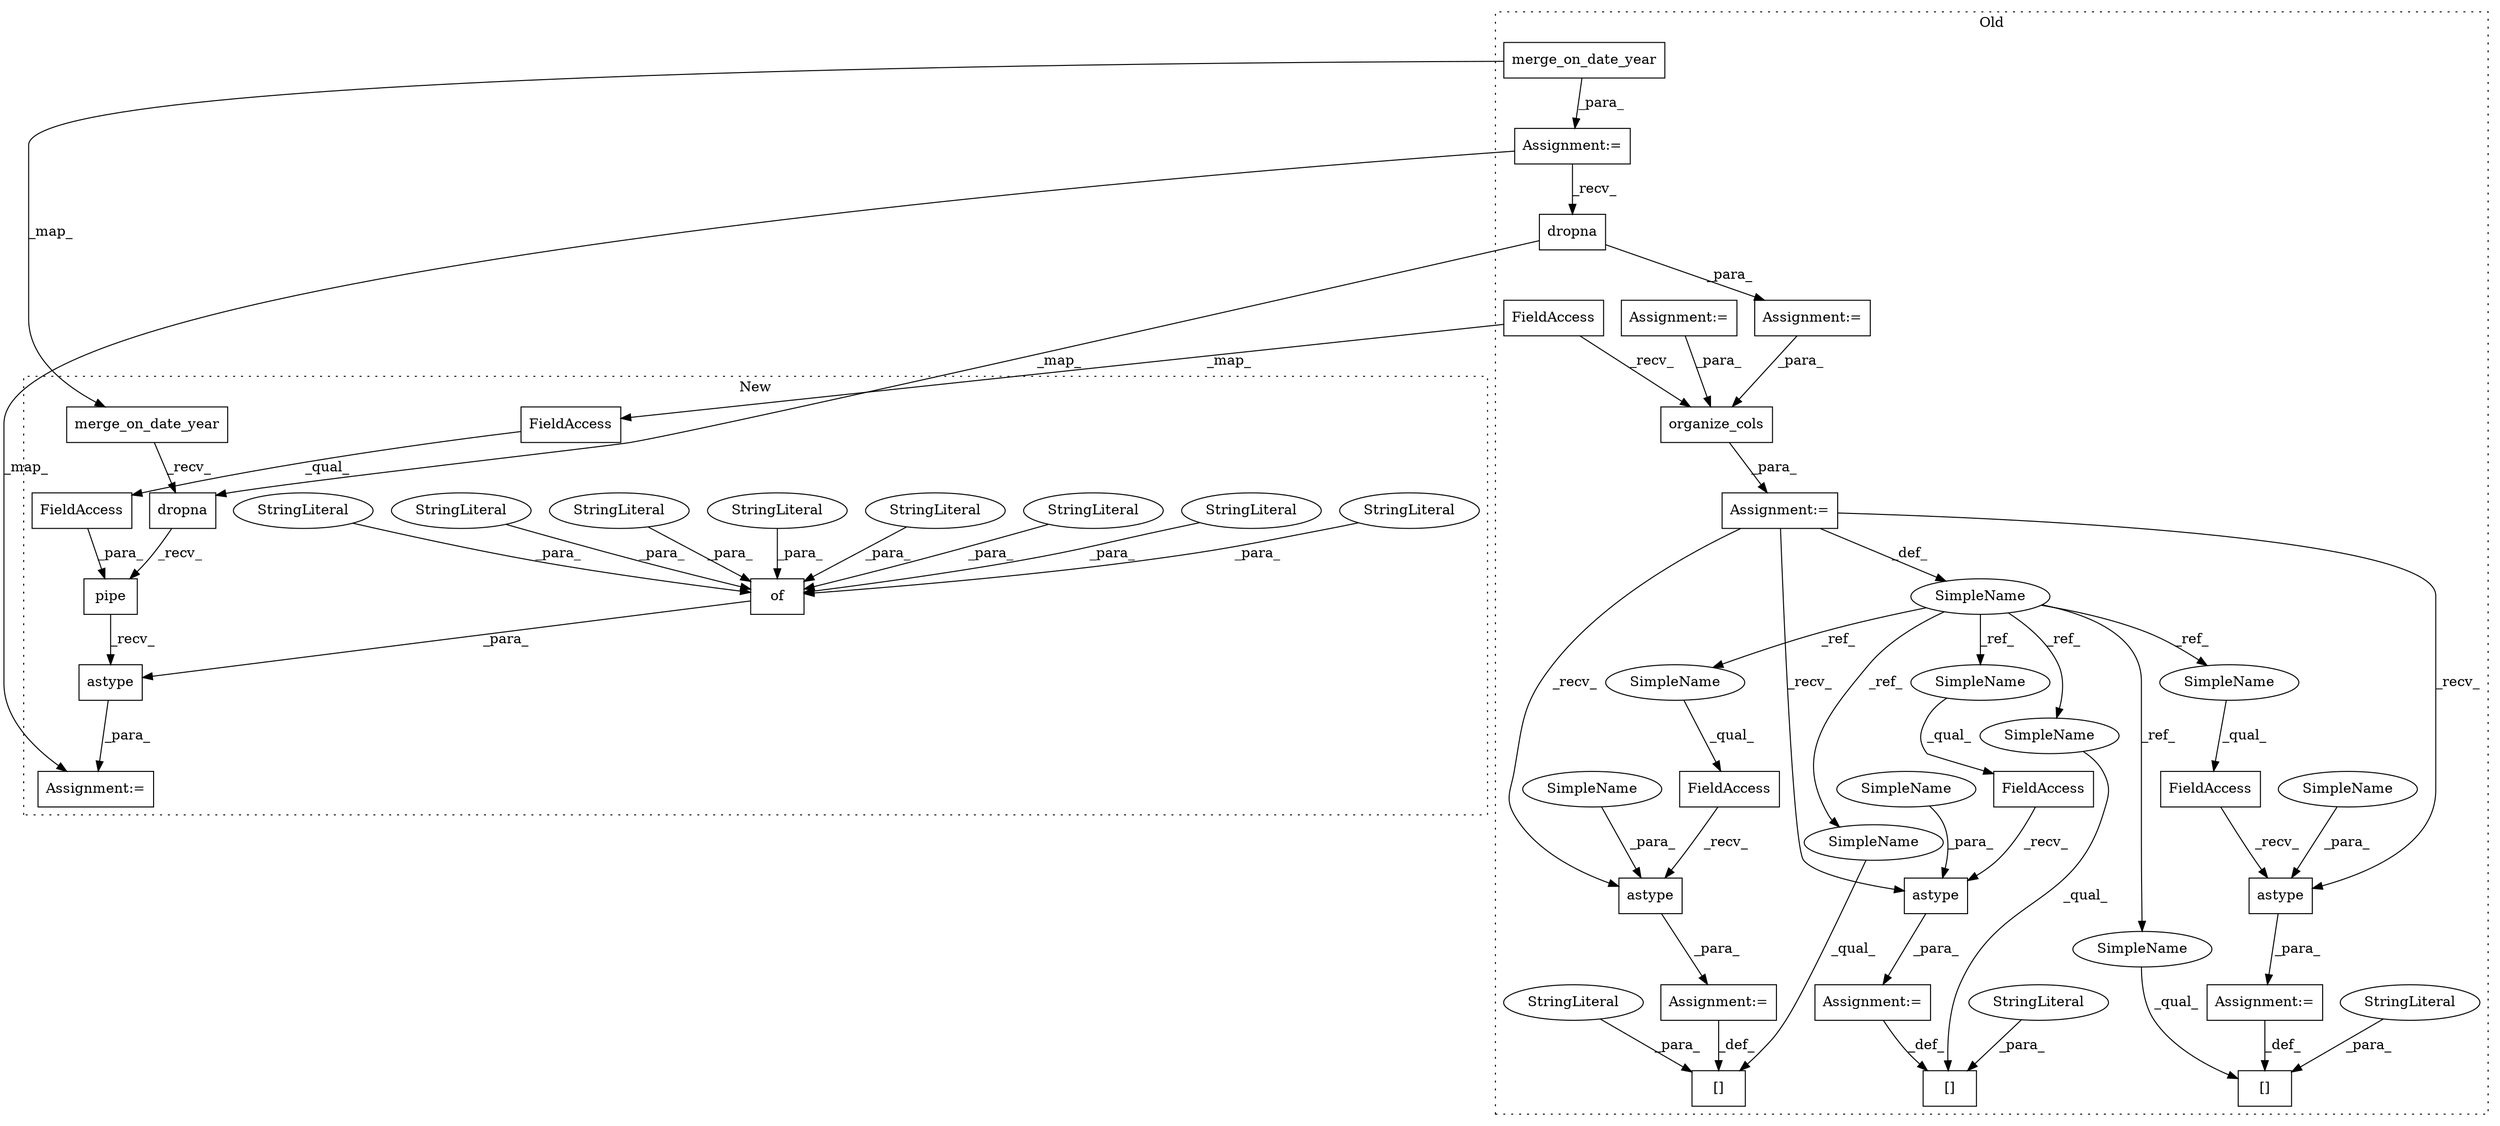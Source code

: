 digraph G {
subgraph cluster0 {
1 [label="organize_cols" a="32" s="6546,6577" l="14,1" shape="box"];
3 [label="[]" a="2" s="6644,6666" l="7,1" shape="box"];
5 [label="merge_on_date_year" a="32" s="6144,6205" l="19,1" shape="box"];
6 [label="[]" a="2" s="6770,6794" l="7,1" shape="box"];
8 [label="FieldAccess" a="22" s="6607" l="19" shape="box"];
9 [label="[]" a="2" s="6584,6605" l="7,1" shape="box"];
10 [label="FieldAccess" a="22" s="6796" l="22" shape="box"];
11 [label="FieldAccess" a="22" s="6668" l="20" shape="box"];
12 [label="SimpleName" a="42" s="6526" l="6" shape="ellipse"];
13 [label="dropna" a="32" s="6226,6282" l="7,1" shape="box"];
15 [label="Assignment:=" a="7" s="6390" l="1" shape="box"];
16 [label="Assignment:=" a="7" s="6667" l="1" shape="box"];
17 [label="Assignment:=" a="7" s="6218" l="1" shape="box"];
18 [label="Assignment:=" a="7" s="6606" l="1" shape="box"];
21 [label="StringLiteral" a="45" s="6777" l="17" shape="ellipse"];
22 [label="Assignment:=" a="7" s="6532" l="1" shape="box"];
23 [label="Assignment:=" a="7" s="6795" l="1" shape="box"];
24 [label="StringLiteral" a="45" s="6591" l="14" shape="ellipse"];
26 [label="StringLiteral" a="45" s="6651" l="15" shape="ellipse"];
28 [label="astype" a="32" s="6627,6637" l="7,1" shape="box"];
29 [label="astype" a="32" s="6819,6829" l="7,1" shape="box"];
36 [label="Assignment:=" a="7" s="6130" l="1" shape="box"];
38 [label="astype" a="32" s="6689,6699" l="7,1" shape="box"];
39 [label="FieldAccess" a="22" s="6533" l="12" shape="box"];
41 [label="SimpleName" a="42" s="6796" l="6" shape="ellipse"];
42 [label="SimpleName" a="42" s="6584" l="6" shape="ellipse"];
43 [label="SimpleName" a="42" s="6668" l="6" shape="ellipse"];
44 [label="SimpleName" a="42" s="6607" l="6" shape="ellipse"];
45 [label="SimpleName" a="42" s="6770" l="6" shape="ellipse"];
46 [label="SimpleName" a="42" s="6644" l="6" shape="ellipse"];
47 [label="SimpleName" a="42" s="6696" l="3" shape="ellipse"];
48 [label="SimpleName" a="42" s="6634" l="3" shape="ellipse"];
49 [label="SimpleName" a="42" s="6826" l="3" shape="ellipse"];
label = "Old";
style="dotted";
}
subgraph cluster1 {
2 [label="pipe" a="32" s="5985,6146" l="5,1" shape="box"];
4 [label="merge_on_date_year" a="32" s="5883,5944" l="19,1" shape="box"];
7 [label="FieldAccess" a="22" s="5990" l="26" shape="box"];
14 [label="dropna" a="32" s="5946,5983" l="7,1" shape="box"];
19 [label="astype" a="32" s="6148,6260" l="7,1" shape="box"];
20 [label="of" a="32" s="6159,6259" l="3,1" shape="box"];
25 [label="StringLiteral" a="45" s="6162" l="14" shape="ellipse"];
27 [label="StringLiteral" a="45" s="6226" l="7" shape="ellipse"];
30 [label="StringLiteral" a="45" s="6252" l="7" shape="ellipse"];
31 [label="StringLiteral" a="45" s="6177" l="7" shape="ellipse"];
32 [label="StringLiteral" a="45" s="6185" l="15" shape="ellipse"];
33 [label="StringLiteral" a="45" s="6201" l="7" shape="ellipse"];
34 [label="StringLiteral" a="45" s="6209" l="16" shape="ellipse"];
35 [label="StringLiteral" a="45" s="6234" l="17" shape="ellipse"];
37 [label="Assignment:=" a="7" s="5869" l="1" shape="box"];
40 [label="FieldAccess" a="22" s="5990" l="12" shape="box"];
label = "New";
style="dotted";
}
1 -> 22 [label="_para_"];
2 -> 19 [label="_recv_"];
4 -> 14 [label="_recv_"];
5 -> 4 [label="_map_"];
5 -> 36 [label="_para_"];
7 -> 2 [label="_para_"];
8 -> 28 [label="_recv_"];
10 -> 29 [label="_recv_"];
11 -> 38 [label="_recv_"];
12 -> 41 [label="_ref_"];
12 -> 42 [label="_ref_"];
12 -> 45 [label="_ref_"];
12 -> 43 [label="_ref_"];
12 -> 44 [label="_ref_"];
12 -> 46 [label="_ref_"];
13 -> 14 [label="_map_"];
13 -> 17 [label="_para_"];
14 -> 2 [label="_recv_"];
15 -> 1 [label="_para_"];
16 -> 3 [label="_def_"];
17 -> 1 [label="_para_"];
18 -> 9 [label="_def_"];
19 -> 37 [label="_para_"];
20 -> 19 [label="_para_"];
21 -> 6 [label="_para_"];
22 -> 38 [label="_recv_"];
22 -> 12 [label="_def_"];
22 -> 28 [label="_recv_"];
22 -> 29 [label="_recv_"];
23 -> 6 [label="_def_"];
24 -> 9 [label="_para_"];
25 -> 20 [label="_para_"];
26 -> 3 [label="_para_"];
27 -> 20 [label="_para_"];
28 -> 18 [label="_para_"];
29 -> 23 [label="_para_"];
30 -> 20 [label="_para_"];
31 -> 20 [label="_para_"];
32 -> 20 [label="_para_"];
33 -> 20 [label="_para_"];
34 -> 20 [label="_para_"];
35 -> 20 [label="_para_"];
36 -> 13 [label="_recv_"];
36 -> 37 [label="_map_"];
38 -> 16 [label="_para_"];
39 -> 1 [label="_recv_"];
39 -> 40 [label="_map_"];
40 -> 7 [label="_qual_"];
41 -> 10 [label="_qual_"];
42 -> 9 [label="_qual_"];
43 -> 11 [label="_qual_"];
44 -> 8 [label="_qual_"];
45 -> 6 [label="_qual_"];
46 -> 3 [label="_qual_"];
47 -> 38 [label="_para_"];
48 -> 28 [label="_para_"];
49 -> 29 [label="_para_"];
}